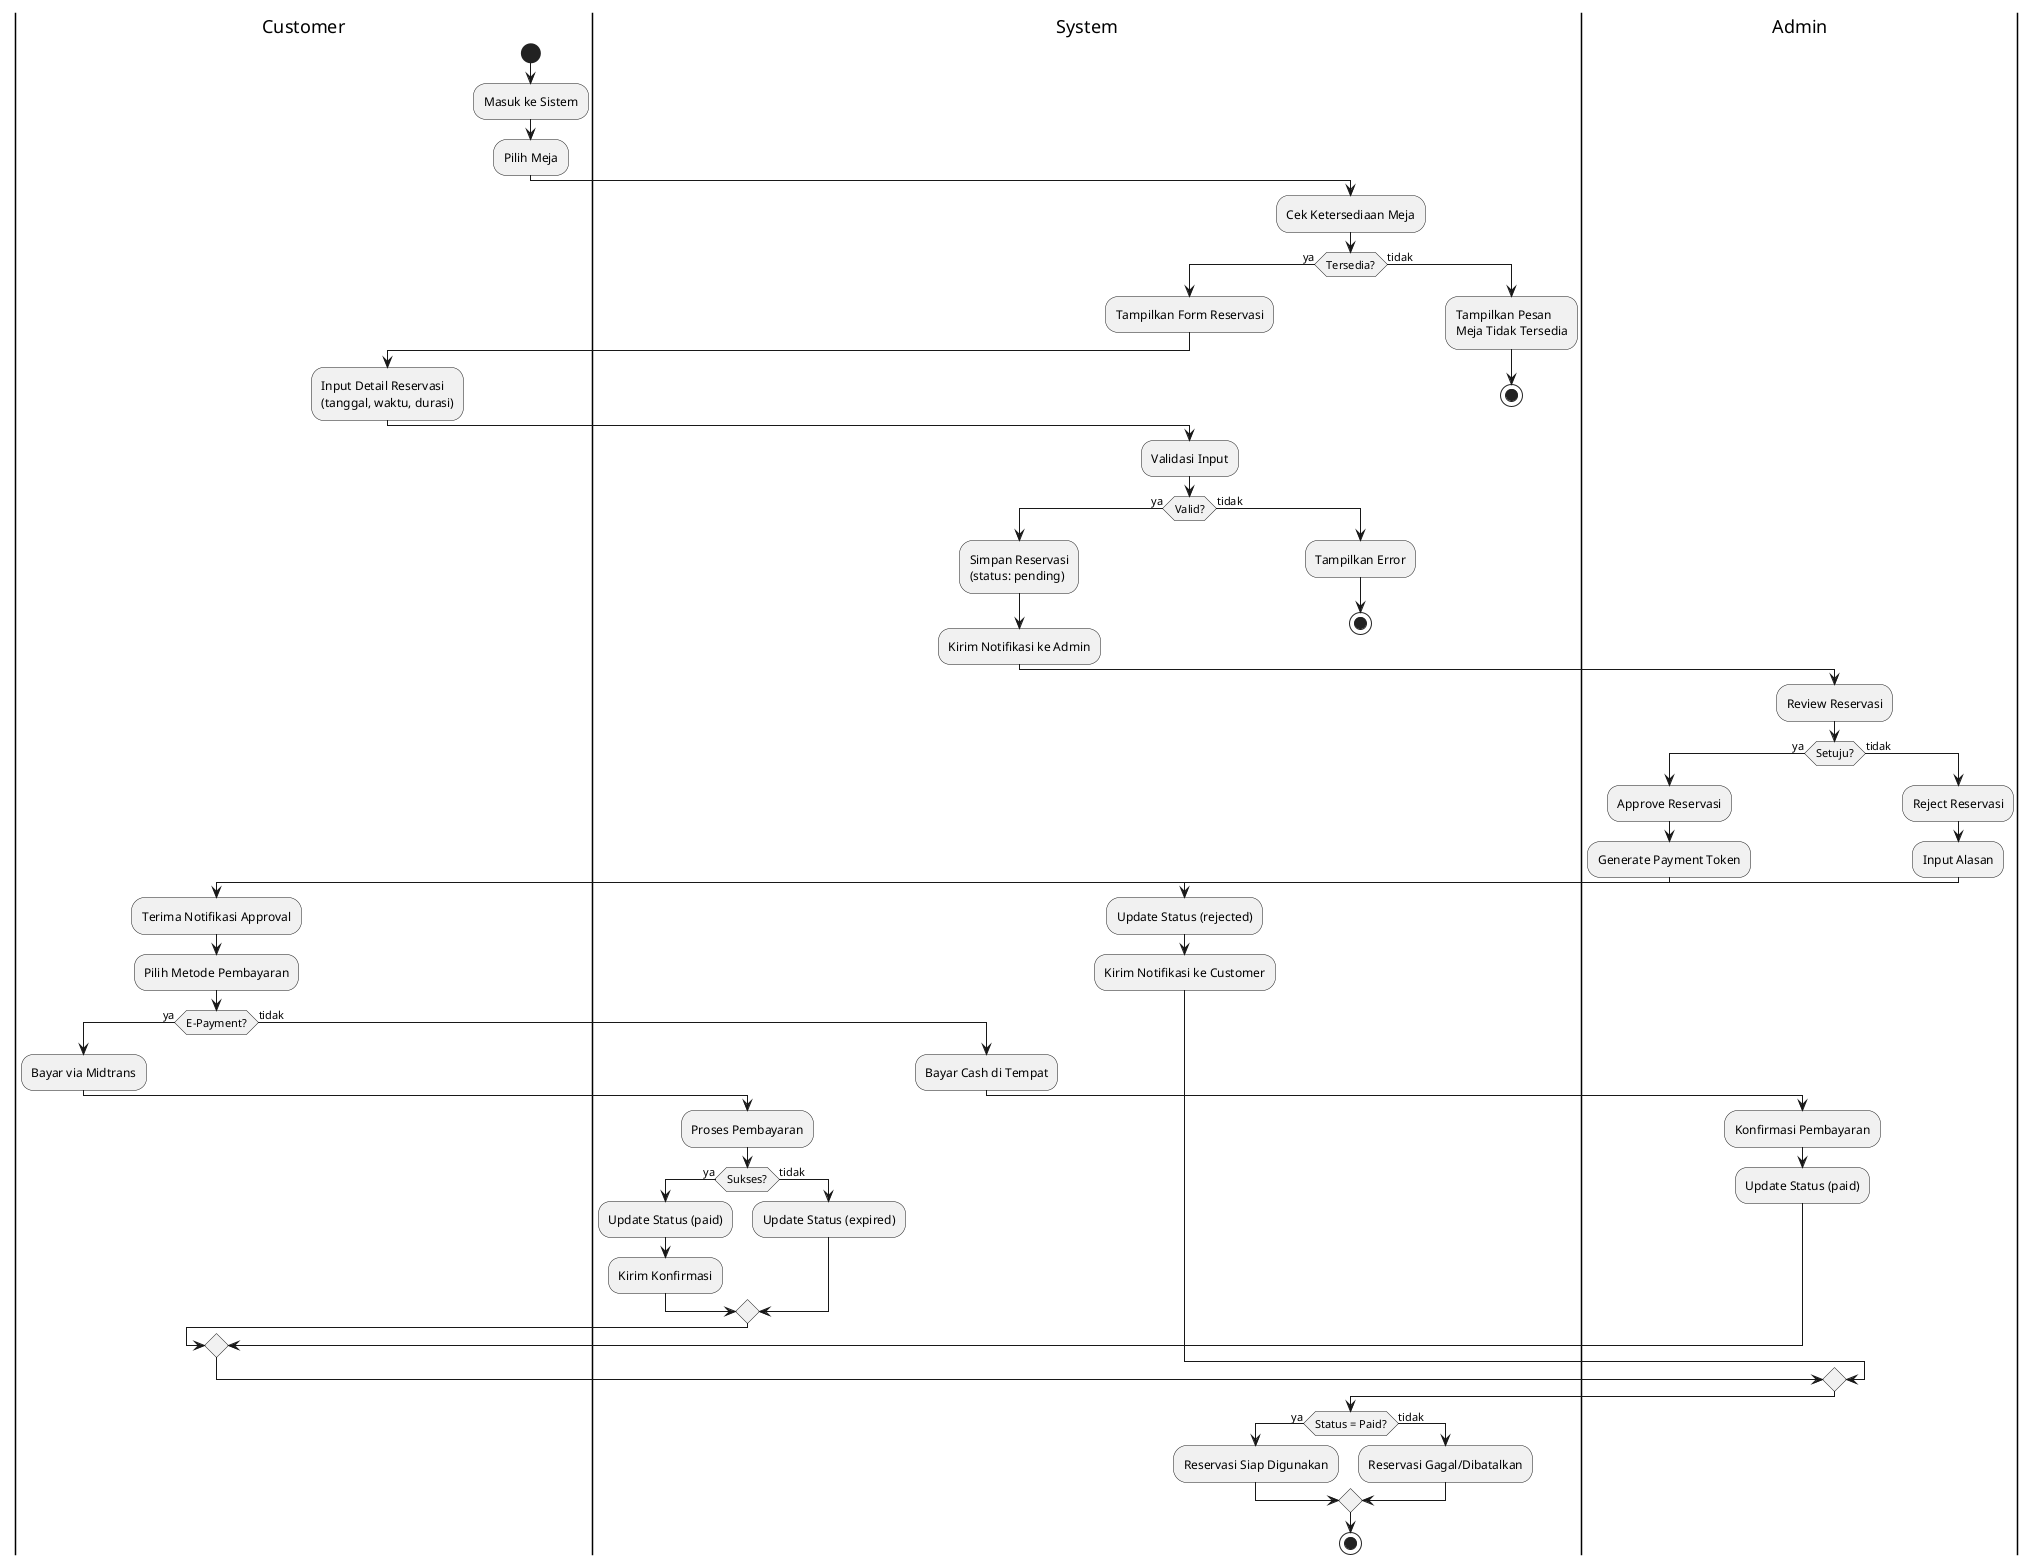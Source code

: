 @startuml Activity Diagram - Sistem Reservasi

|Customer|
start
:Masuk ke Sistem;
:Pilih Meja;

|System|
:Cek Ketersediaan Meja;
if (Tersedia?) then (ya)
    :Tampilkan Form Reservasi;

    |Customer|
    :Input Detail Reservasi
    (tanggal, waktu, durasi);

    |System|
    :Validasi Input;
    if (Valid?) then (ya)
        :Simpan Reservasi
        (status: pending);
        :Kirim Notifikasi ke Admin;

        |Admin|
        :Review Reservasi;
        if (Setuju?) then (ya)
            :Approve Reservasi;
            :Generate Payment Token;

            |Customer|
            :Terima Notifikasi Approval;
            :Pilih Metode Pembayaran;

            if (E-Payment?) then (ya)
                :Bayar via Midtrans;

                |System|
                :Proses Pembayaran;
                if (Sukses?) then (ya)
                    :Update Status (paid);
                    :Kirim Konfirmasi;
                else (tidak)
                    :Update Status (expired);
                endif
            else (tidak)
                :Bayar Cash di Tempat;

                |Admin|
                :Konfirmasi Pembayaran;
                :Update Status (paid);
            endif

        else (tidak)
            :Reject Reservasi;
            :Input Alasan;

            |System|
            :Update Status (rejected);
            :Kirim Notifikasi ke Customer;
        endif
    else (tidak)
        :Tampilkan Error;
        stop
    endif
else (tidak)
    :Tampilkan Pesan
    Meja Tidak Tersedia;
    stop
endif

|System|
if (Status = Paid?) then (ya)
    :Reservasi Siap Digunakan;
else (tidak)
    :Reservasi Gagal/Dibatalkan;
endif

stop

@enduml
